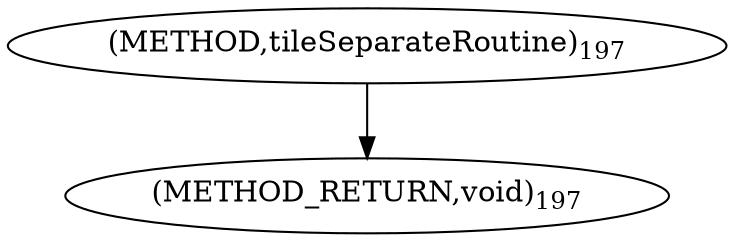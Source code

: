 digraph "tileSeparateRoutine" {  
"8223" [label = <(METHOD,tileSeparateRoutine)<SUB>197</SUB>> ]
"8236" [label = <(METHOD_RETURN,void)<SUB>197</SUB>> ]
  "8223" -> "8236" 
}
